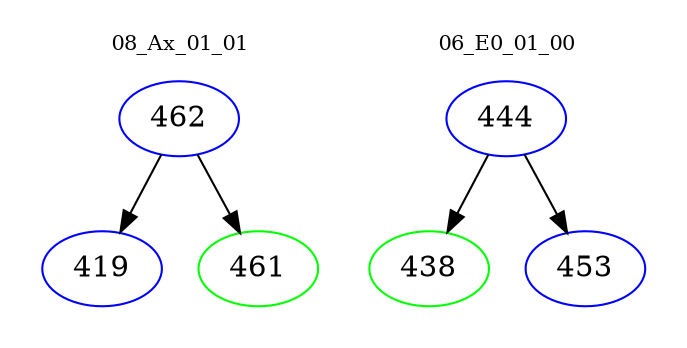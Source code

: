 digraph{
subgraph cluster_0 {
color = white
label = "08_Ax_01_01";
fontsize=10;
T0_462 [label="462", color="blue"]
T0_462 -> T0_419 [color="black"]
T0_419 [label="419", color="blue"]
T0_462 -> T0_461 [color="black"]
T0_461 [label="461", color="green"]
}
subgraph cluster_1 {
color = white
label = "06_E0_01_00";
fontsize=10;
T1_444 [label="444", color="blue"]
T1_444 -> T1_438 [color="black"]
T1_438 [label="438", color="green"]
T1_444 -> T1_453 [color="black"]
T1_453 [label="453", color="blue"]
}
}
